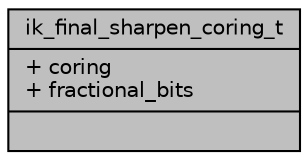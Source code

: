 digraph "ik_final_sharpen_coring_t"
{
 // INTERACTIVE_SVG=YES
 // LATEX_PDF_SIZE
  bgcolor="transparent";
  edge [fontname="Helvetica",fontsize="10",labelfontname="Helvetica",labelfontsize="10"];
  node [fontname="Helvetica",fontsize="10",shape=record];
  Node1 [label="{ik_final_sharpen_coring_t\n|+ coring\l+ fractional_bits\l|}",height=0.2,width=0.4,color="black", fillcolor="grey75", style="filled", fontcolor="black",tooltip=" "];
}
